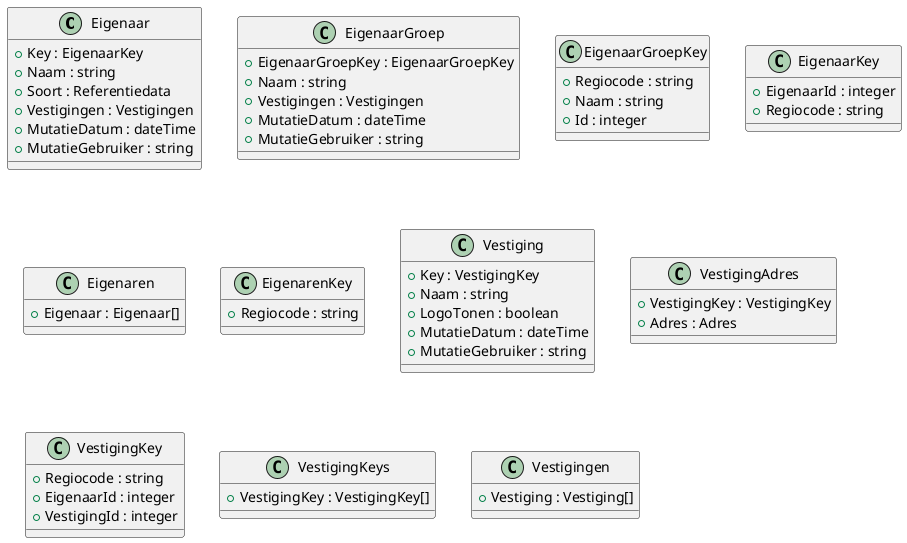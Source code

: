 @startuml

class Eigenaar {
    +Key : EigenaarKey
    +Naam : string
    +Soort : Referentiedata
    +Vestigingen : Vestigingen
    +MutatieDatum : dateTime
    +MutatieGebruiker : string
}
class EigenaarGroep {
    +EigenaarGroepKey : EigenaarGroepKey
    +Naam : string
    +Vestigingen : Vestigingen
    +MutatieDatum : dateTime
    +MutatieGebruiker : string
}
class EigenaarGroepKey {
    +Regiocode : string
    +Naam : string
    +Id : integer
}
class EigenaarKey {
    +EigenaarId : integer
    +Regiocode : string
}
class Eigenaren {
    +Eigenaar : Eigenaar[]
}
class EigenarenKey {
    +Regiocode : string
}
class Vestiging {
    +Key : VestigingKey
    +Naam : string
    +LogoTonen : boolean
    +MutatieDatum : dateTime
    +MutatieGebruiker : string
}
class VestigingAdres {
    +VestigingKey : VestigingKey
    +Adres : Adres
}
class VestigingKey {
    +Regiocode : string
    +EigenaarId : integer
    +VestigingId : integer
}
class VestigingKeys {
    +VestigingKey : VestigingKey[]
}
class Vestigingen {
    +Vestiging : Vestiging[]
}

@enduml
